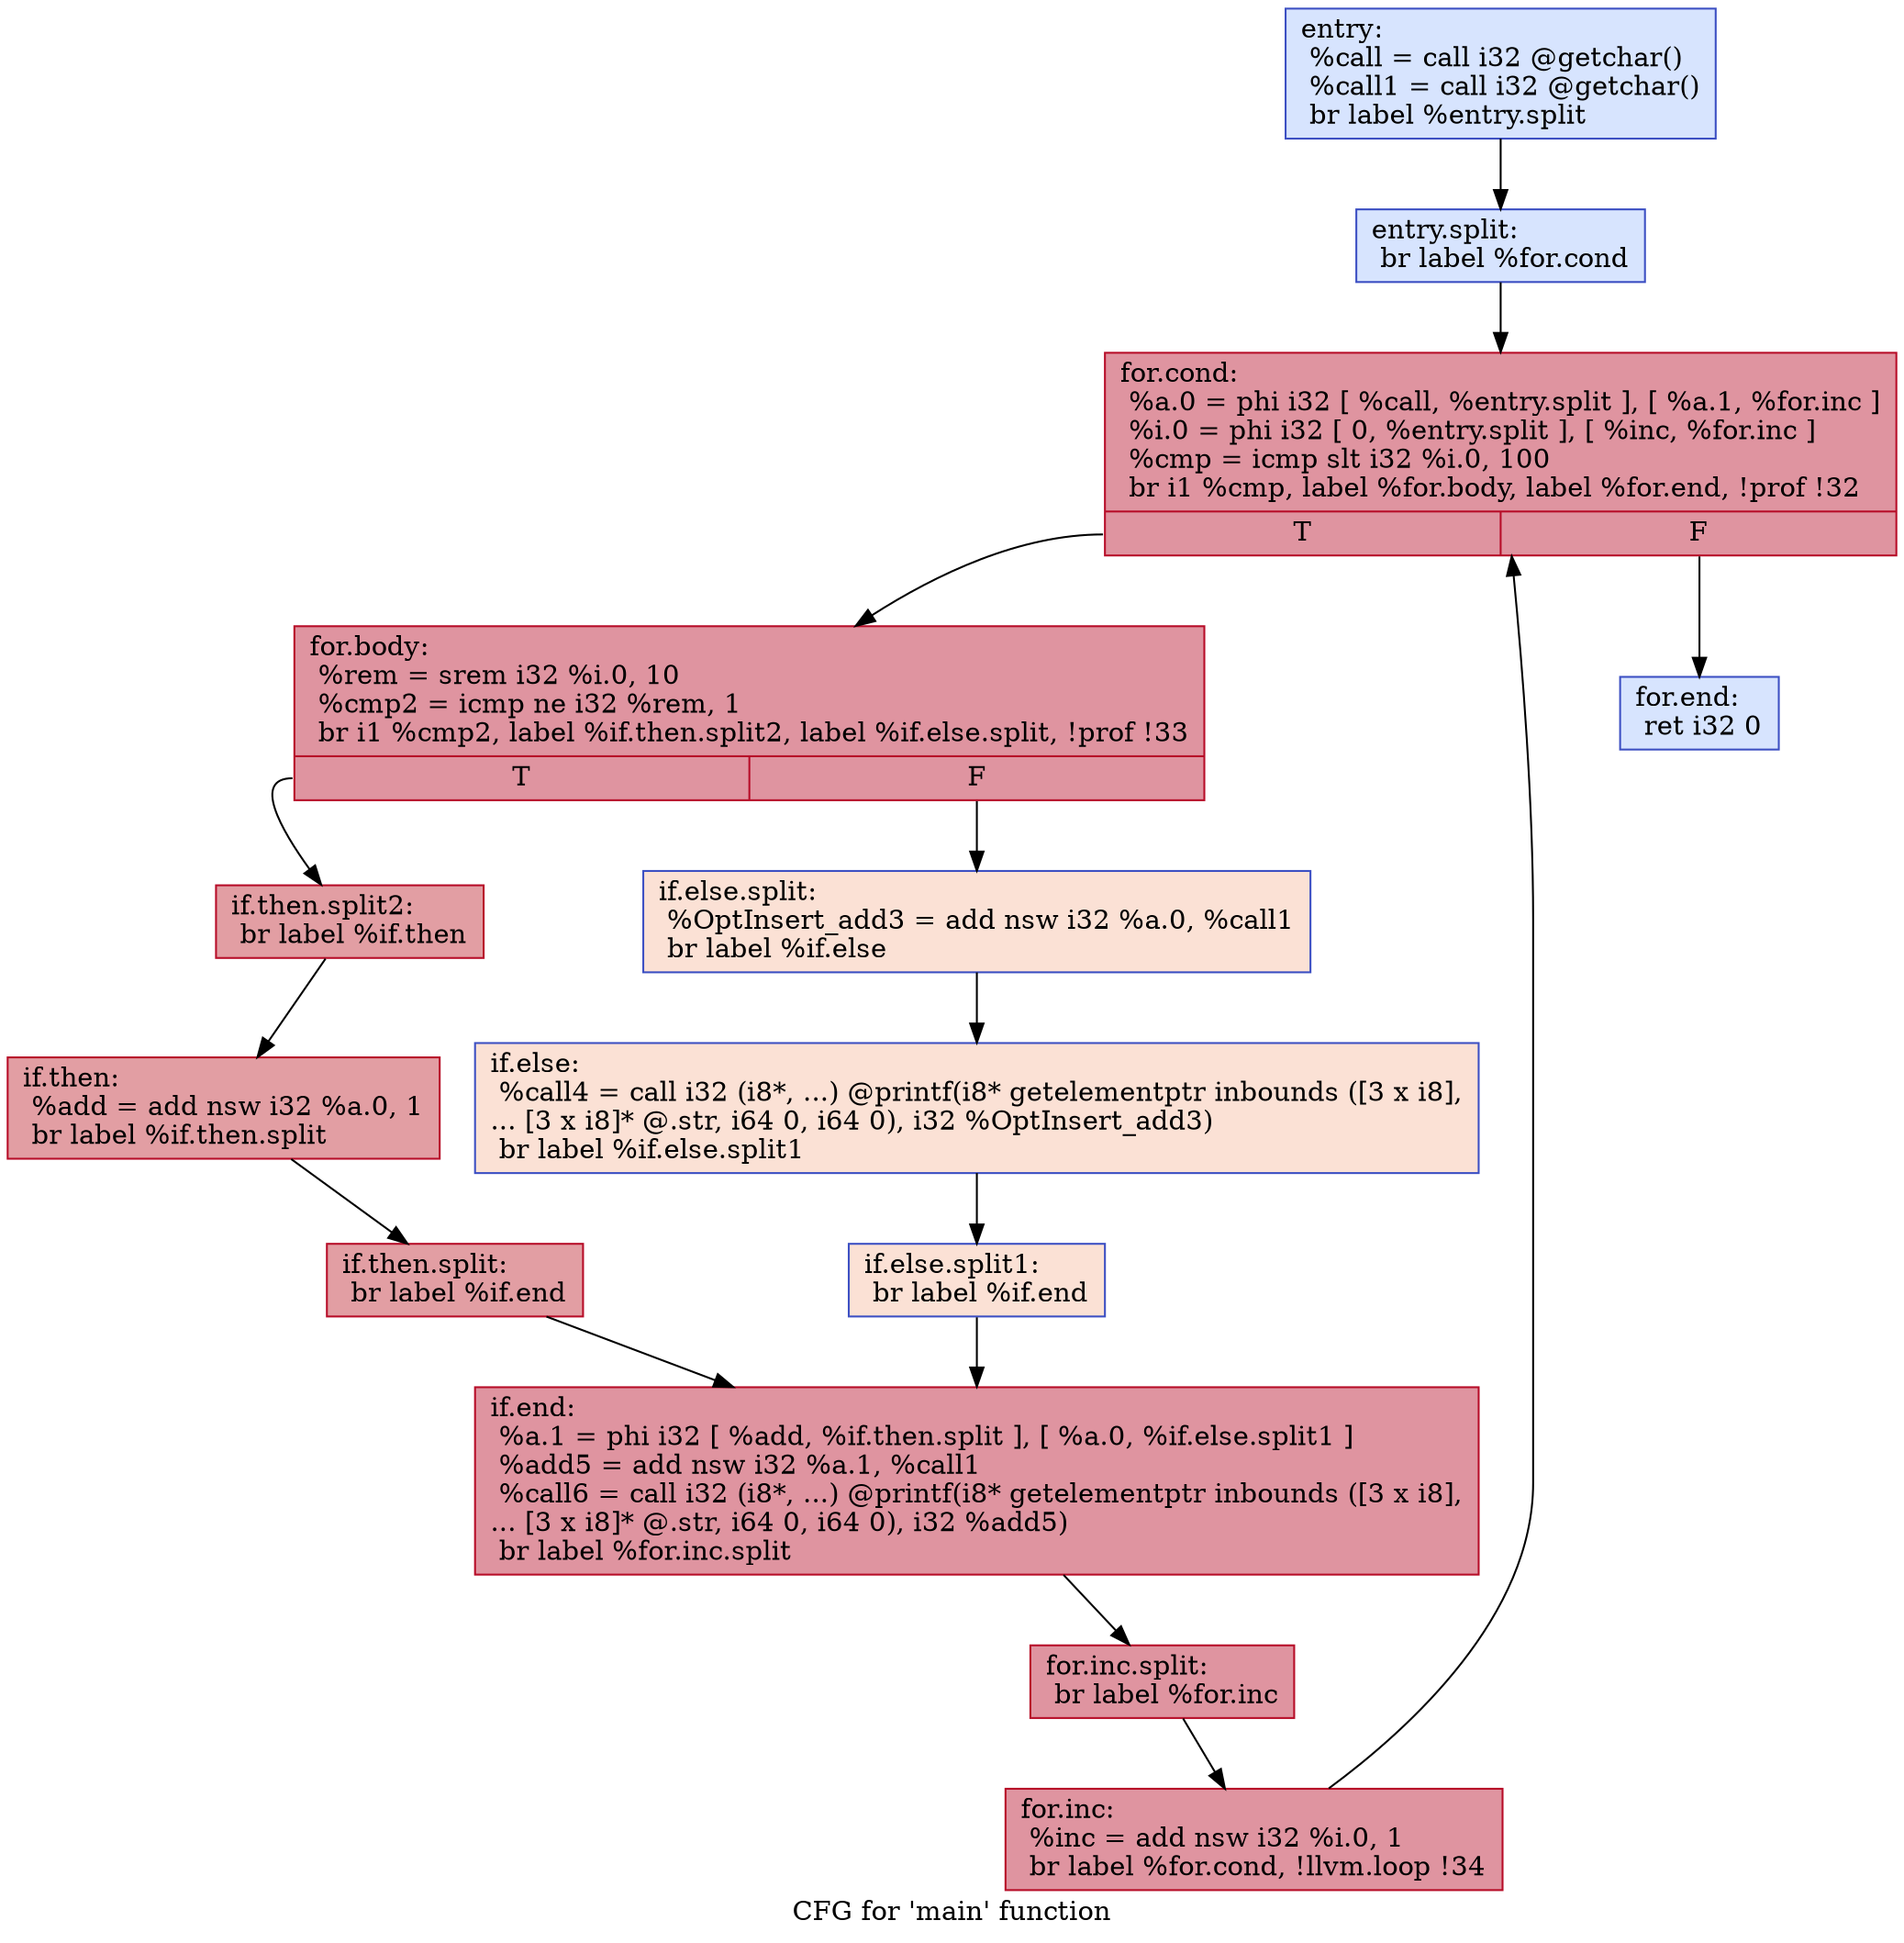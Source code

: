digraph "CFG for 'main' function" {
	label="CFG for 'main' function";

	Node0x55f1064b5640 [shape=record,color="#3d50c3ff", style=filled, fillcolor="#a5c3fe70",label="{entry:\l  %call = call i32 @getchar()\l  %call1 = call i32 @getchar()\l  br label %entry.split\l}"];
	Node0x55f1064b5640 -> Node0x55f1064c4880;
	Node0x55f1064c4880 [shape=record,color="#3d50c3ff", style=filled, fillcolor="#a5c3fe70",label="{entry.split:                                      \l  br label %for.cond\l}"];
	Node0x55f1064c4880 -> Node0x55f1064c48d0;
	Node0x55f1064c48d0 [shape=record,color="#b70d28ff", style=filled, fillcolor="#b70d2870",label="{for.cond:                                         \l  %a.0 = phi i32 [ %call, %entry.split ], [ %a.1, %for.inc ]\l  %i.0 = phi i32 [ 0, %entry.split ], [ %inc, %for.inc ]\l  %cmp = icmp slt i32 %i.0, 100\l  br i1 %cmp, label %for.body, label %for.end, !prof !32\l|{<s0>T|<s1>F}}"];
	Node0x55f1064c48d0:s0 -> Node0x55f1064c4920;
	Node0x55f1064c48d0:s1 -> Node0x55f1064c4c40;
	Node0x55f1064c4920 [shape=record,color="#b70d28ff", style=filled, fillcolor="#b70d2870",label="{for.body:                                         \l  %rem = srem i32 %i.0, 10\l  %cmp2 = icmp ne i32 %rem, 1\l  br i1 %cmp2, label %if.then.split2, label %if.else.split, !prof !33\l|{<s0>T|<s1>F}}"];
	Node0x55f1064c4920:s0 -> Node0x55f1064c4970;
	Node0x55f1064c4920:s1 -> Node0x55f1064c4a60;
	Node0x55f1064c4970 [shape=record,color="#b70d28ff", style=filled, fillcolor="#be242e70",label="{if.then.split2:                                   \l  br label %if.then\l}"];
	Node0x55f1064c4970 -> Node0x55f1064c49c0;
	Node0x55f1064c49c0 [shape=record,color="#b70d28ff", style=filled, fillcolor="#be242e70",label="{if.then:                                          \l  %add = add nsw i32 %a.0, 1\l  br label %if.then.split\l}"];
	Node0x55f1064c49c0 -> Node0x55f1064c4a10;
	Node0x55f1064c4a10 [shape=record,color="#b70d28ff", style=filled, fillcolor="#be242e70",label="{if.then.split:                                    \l  br label %if.end\l}"];
	Node0x55f1064c4a10 -> Node0x55f1064c4b50;
	Node0x55f1064c4a60 [shape=record,color="#3d50c3ff", style=filled, fillcolor="#f7bca170",label="{if.else.split:                                    \l  %OptInsert_add3 = add nsw i32 %a.0, %call1\l  br label %if.else\l}"];
	Node0x55f1064c4a60 -> Node0x55f1064c4ab0;
	Node0x55f1064c4ab0 [shape=record,color="#3d50c3ff", style=filled, fillcolor="#f7bca170",label="{if.else:                                          \l  %call4 = call i32 (i8*, ...) @printf(i8* getelementptr inbounds ([3 x i8],\l... [3 x i8]* @.str, i64 0, i64 0), i32 %OptInsert_add3)\l  br label %if.else.split1\l}"];
	Node0x55f1064c4ab0 -> Node0x55f1064c4b00;
	Node0x55f1064c4b00 [shape=record,color="#3d50c3ff", style=filled, fillcolor="#f7bca170",label="{if.else.split1:                                   \l  br label %if.end\l}"];
	Node0x55f1064c4b00 -> Node0x55f1064c4b50;
	Node0x55f1064c4b50 [shape=record,color="#b70d28ff", style=filled, fillcolor="#b70d2870",label="{if.end:                                           \l  %a.1 = phi i32 [ %add, %if.then.split ], [ %a.0, %if.else.split1 ]\l  %add5 = add nsw i32 %a.1, %call1\l  %call6 = call i32 (i8*, ...) @printf(i8* getelementptr inbounds ([3 x i8],\l... [3 x i8]* @.str, i64 0, i64 0), i32 %add5)\l  br label %for.inc.split\l}"];
	Node0x55f1064c4b50 -> Node0x55f1064c4ba0;
	Node0x55f1064c4ba0 [shape=record,color="#b70d28ff", style=filled, fillcolor="#b70d2870",label="{for.inc.split:                                    \l  br label %for.inc\l}"];
	Node0x55f1064c4ba0 -> Node0x55f1064c4bf0;
	Node0x55f1064c4bf0 [shape=record,color="#b70d28ff", style=filled, fillcolor="#b70d2870",label="{for.inc:                                          \l  %inc = add nsw i32 %i.0, 1\l  br label %for.cond, !llvm.loop !34\l}"];
	Node0x55f1064c4bf0 -> Node0x55f1064c48d0;
	Node0x55f1064c4c40 [shape=record,color="#3d50c3ff", style=filled, fillcolor="#a5c3fe70",label="{for.end:                                          \l  ret i32 0\l}"];
}
